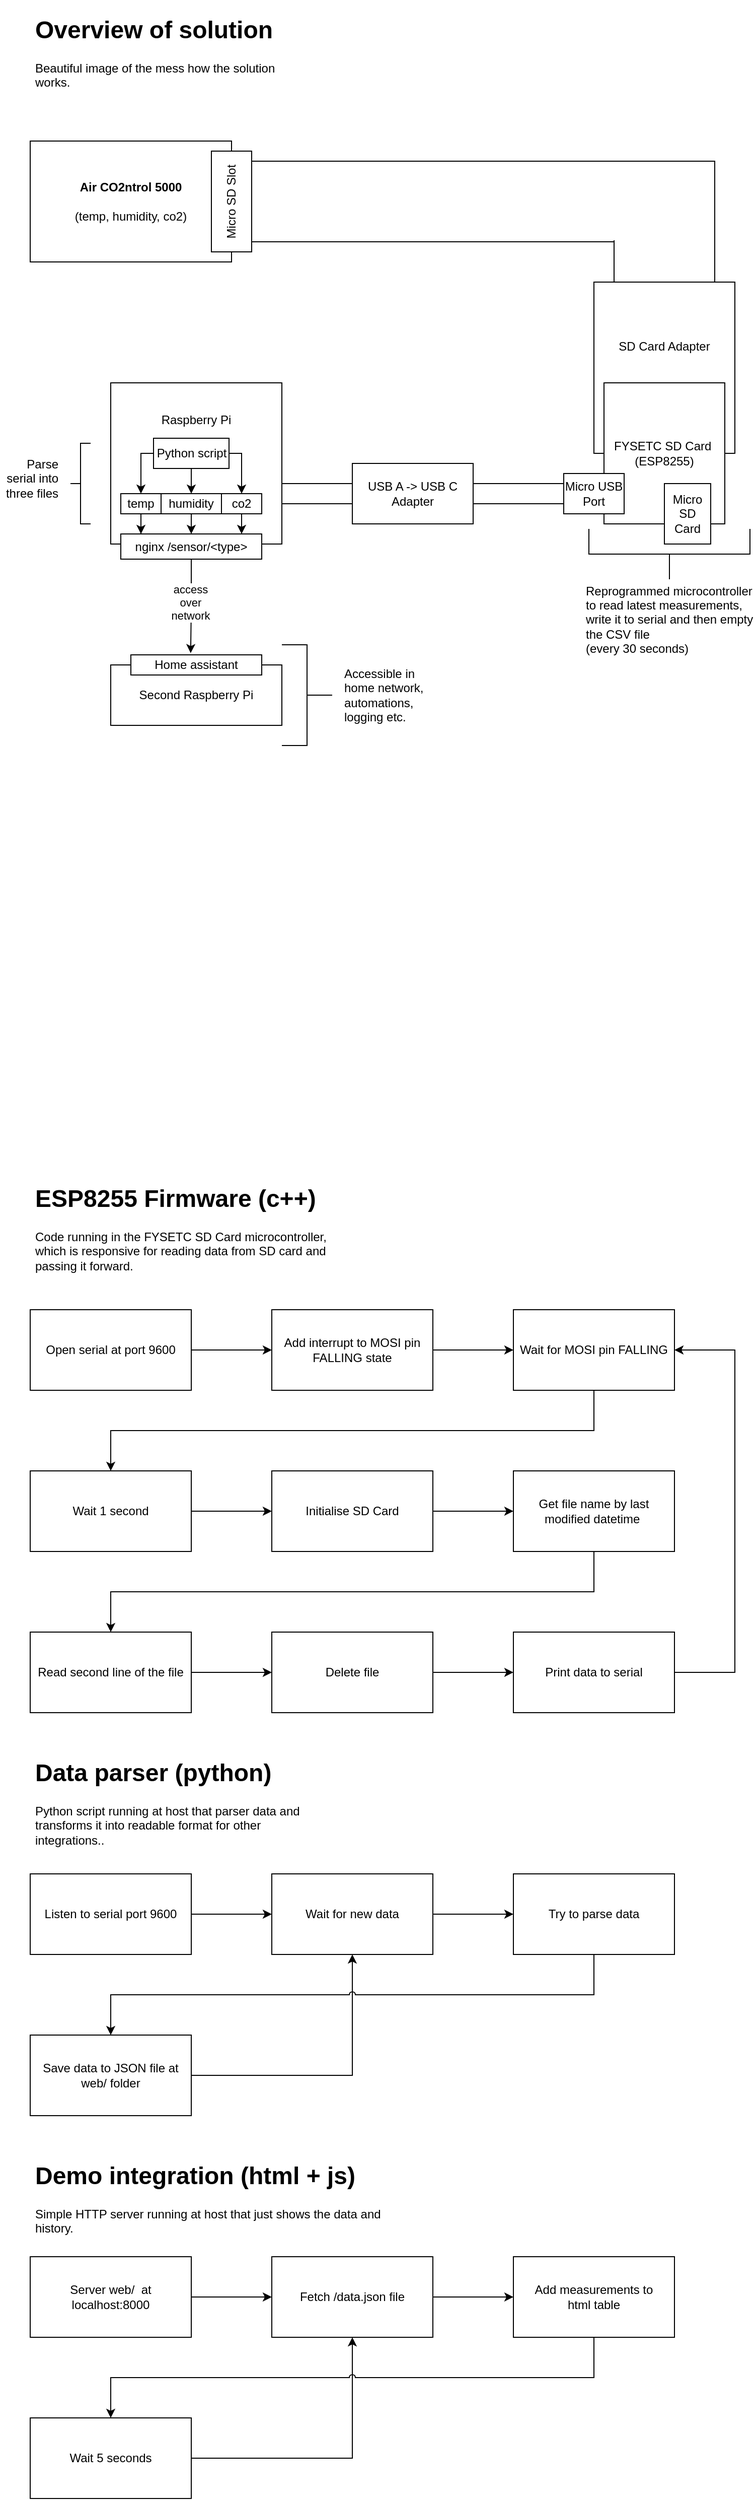 <mxfile version="21.1.2" type="device" pages="2">
  <diagram name="Overview" id="fZxvlP8URf7Da7e91xO-">
    <mxGraphModel dx="1143" dy="729" grid="1" gridSize="10" guides="1" tooltips="1" connect="1" arrows="1" fold="1" page="1" pageScale="1" pageWidth="827" pageHeight="1169" math="0" shadow="0">
      <root>
        <mxCell id="0" />
        <mxCell id="1" parent="0" />
        <mxCell id="xjVbjWH6JzId5MujHkEE-3" value="&lt;b&gt;Air CO2ntrol 5000&lt;/b&gt;&lt;br&gt;&lt;br&gt;(temp, humidity, co2)" style="rounded=0;whiteSpace=wrap;html=1;" parent="1" vertex="1">
          <mxGeometry x="80" y="160" width="200" height="120" as="geometry" />
        </mxCell>
        <mxCell id="xjVbjWH6JzId5MujHkEE-5" value="&lt;font&gt;Micro SD Slot&lt;/font&gt;" style="rounded=0;whiteSpace=wrap;html=1;horizontal=0;fontColor=#030303;" parent="1" vertex="1">
          <mxGeometry x="260" y="170" width="40" height="100" as="geometry" />
        </mxCell>
        <mxCell id="xjVbjWH6JzId5MujHkEE-6" value="" style="rounded=0;whiteSpace=wrap;html=1;" parent="1" vertex="1">
          <mxGeometry x="300" y="180" width="460" height="80" as="geometry" />
        </mxCell>
        <mxCell id="xjVbjWH6JzId5MujHkEE-9" value="" style="shape=partialRectangle;whiteSpace=wrap;html=1;bottom=1;right=1;left=1;top=0;fillColor=default;routingCenterX=-0.5;" parent="1" vertex="1">
          <mxGeometry x="660" y="259" width="100" height="100" as="geometry" />
        </mxCell>
        <mxCell id="xjVbjWH6JzId5MujHkEE-10" value="&lt;font&gt;SD Card Adapter&lt;br&gt;&lt;br&gt;&lt;br&gt;&lt;br&gt;&lt;/font&gt;" style="rounded=0;whiteSpace=wrap;html=1;horizontal=1;verticalAlign=middle;fontColor=#030303;" parent="1" vertex="1">
          <mxGeometry x="640" y="300" width="140" height="170" as="geometry" />
        </mxCell>
        <mxCell id="xjVbjWH6JzId5MujHkEE-11" value="FYSETC SD Card&amp;nbsp;&lt;br&gt;(ESP8255)" style="rounded=0;whiteSpace=wrap;html=1;" parent="1" vertex="1">
          <mxGeometry x="650" y="400" width="120" height="140" as="geometry" />
        </mxCell>
        <mxCell id="xjVbjWH6JzId5MujHkEE-12" value="Micro SD Card" style="rounded=0;whiteSpace=wrap;html=1;" parent="1" vertex="1">
          <mxGeometry x="710" y="500" width="46" height="60" as="geometry" />
        </mxCell>
        <mxCell id="xjVbjWH6JzId5MujHkEE-13" value="Micro USB Port" style="rounded=0;whiteSpace=wrap;html=1;" parent="1" vertex="1">
          <mxGeometry x="610" y="490" width="60" height="40" as="geometry" />
        </mxCell>
        <mxCell id="xjVbjWH6JzId5MujHkEE-14" value="" style="rounded=0;whiteSpace=wrap;html=1;" parent="1" vertex="1">
          <mxGeometry x="520" y="500" width="90" height="20" as="geometry" />
        </mxCell>
        <mxCell id="xjVbjWH6JzId5MujHkEE-15" value="USB A -&amp;gt; USB C Adapter" style="rounded=0;whiteSpace=wrap;html=1;" parent="1" vertex="1">
          <mxGeometry x="400" y="480" width="120" height="60" as="geometry" />
        </mxCell>
        <mxCell id="xjVbjWH6JzId5MujHkEE-17" value="" style="rounded=0;whiteSpace=wrap;html=1;" parent="1" vertex="1">
          <mxGeometry x="320" y="500" width="80" height="20" as="geometry" />
        </mxCell>
        <mxCell id="xjVbjWH6JzId5MujHkEE-18" value="Raspberry Pi&lt;br&gt;&lt;br&gt;&lt;br&gt;&lt;br&gt;&lt;br&gt;&lt;br&gt;&lt;br&gt;" style="rounded=0;whiteSpace=wrap;html=1;" parent="1" vertex="1">
          <mxGeometry x="160" y="400" width="170" height="160" as="geometry" />
        </mxCell>
        <mxCell id="xjVbjWH6JzId5MujHkEE-28" value="&lt;h1&gt;Overview of solution&lt;/h1&gt;&lt;p&gt;Beautiful image of the mess how the solution works.&lt;/p&gt;" style="text;html=1;strokeColor=none;fillColor=none;spacing=5;spacingTop=-20;whiteSpace=wrap;overflow=hidden;rounded=0;" parent="1" vertex="1">
          <mxGeometry x="80" y="30" width="260" height="120" as="geometry" />
        </mxCell>
        <mxCell id="qcCFeCnxJ1L1Lx12frLp-3" style="edgeStyle=orthogonalEdgeStyle;rounded=0;orthogonalLoop=1;jettySize=auto;html=1;entryX=0;entryY=0.5;entryDx=0;entryDy=0;" parent="1" source="qcCFeCnxJ1L1Lx12frLp-1" target="qcCFeCnxJ1L1Lx12frLp-2" edge="1">
          <mxGeometry relative="1" as="geometry" />
        </mxCell>
        <mxCell id="qcCFeCnxJ1L1Lx12frLp-1" value="Open serial at port 9600" style="rounded=0;whiteSpace=wrap;html=1;" parent="1" vertex="1">
          <mxGeometry x="80" y="1320" width="160" height="80" as="geometry" />
        </mxCell>
        <mxCell id="qcCFeCnxJ1L1Lx12frLp-6" value="" style="edgeStyle=orthogonalEdgeStyle;rounded=0;orthogonalLoop=1;jettySize=auto;html=1;" parent="1" source="qcCFeCnxJ1L1Lx12frLp-2" target="qcCFeCnxJ1L1Lx12frLp-5" edge="1">
          <mxGeometry relative="1" as="geometry" />
        </mxCell>
        <mxCell id="qcCFeCnxJ1L1Lx12frLp-2" value="Add interrupt to MOSI pin FALLING state" style="rounded=0;whiteSpace=wrap;html=1;" parent="1" vertex="1">
          <mxGeometry x="320" y="1320" width="160" height="80" as="geometry" />
        </mxCell>
        <mxCell id="qcCFeCnxJ1L1Lx12frLp-8" style="edgeStyle=orthogonalEdgeStyle;rounded=0;orthogonalLoop=1;jettySize=auto;html=1;" parent="1" source="qcCFeCnxJ1L1Lx12frLp-5" target="qcCFeCnxJ1L1Lx12frLp-7" edge="1">
          <mxGeometry relative="1" as="geometry">
            <Array as="points">
              <mxPoint x="640" y="1440" />
              <mxPoint x="160" y="1440" />
            </Array>
          </mxGeometry>
        </mxCell>
        <mxCell id="qcCFeCnxJ1L1Lx12frLp-5" value="Wait for MOSI pin FALLING" style="rounded=0;whiteSpace=wrap;html=1;" parent="1" vertex="1">
          <mxGeometry x="560" y="1320" width="160" height="80" as="geometry" />
        </mxCell>
        <mxCell id="qcCFeCnxJ1L1Lx12frLp-14" value="" style="edgeStyle=orthogonalEdgeStyle;rounded=0;orthogonalLoop=1;jettySize=auto;html=1;" parent="1" source="qcCFeCnxJ1L1Lx12frLp-7" target="qcCFeCnxJ1L1Lx12frLp-9" edge="1">
          <mxGeometry relative="1" as="geometry" />
        </mxCell>
        <mxCell id="qcCFeCnxJ1L1Lx12frLp-7" value="Wait 1 second" style="rounded=0;whiteSpace=wrap;html=1;" parent="1" vertex="1">
          <mxGeometry x="80" y="1480" width="160" height="80" as="geometry" />
        </mxCell>
        <mxCell id="qcCFeCnxJ1L1Lx12frLp-15" value="" style="edgeStyle=orthogonalEdgeStyle;rounded=0;orthogonalLoop=1;jettySize=auto;html=1;" parent="1" source="qcCFeCnxJ1L1Lx12frLp-9" target="qcCFeCnxJ1L1Lx12frLp-10" edge="1">
          <mxGeometry relative="1" as="geometry" />
        </mxCell>
        <mxCell id="qcCFeCnxJ1L1Lx12frLp-9" value="Initialise SD Card" style="rounded=0;whiteSpace=wrap;html=1;" parent="1" vertex="1">
          <mxGeometry x="320" y="1480" width="160" height="80" as="geometry" />
        </mxCell>
        <mxCell id="qcCFeCnxJ1L1Lx12frLp-16" style="edgeStyle=orthogonalEdgeStyle;rounded=0;orthogonalLoop=1;jettySize=auto;html=1;entryX=0.5;entryY=0;entryDx=0;entryDy=0;" parent="1" source="qcCFeCnxJ1L1Lx12frLp-10" target="qcCFeCnxJ1L1Lx12frLp-11" edge="1">
          <mxGeometry relative="1" as="geometry">
            <Array as="points">
              <mxPoint x="640" y="1600" />
              <mxPoint x="160" y="1600" />
            </Array>
          </mxGeometry>
        </mxCell>
        <mxCell id="qcCFeCnxJ1L1Lx12frLp-10" value="Get file name by last modified datetime&amp;nbsp;" style="rounded=0;whiteSpace=wrap;html=1;" parent="1" vertex="1">
          <mxGeometry x="560" y="1480" width="160" height="80" as="geometry" />
        </mxCell>
        <mxCell id="qcCFeCnxJ1L1Lx12frLp-17" value="" style="edgeStyle=orthogonalEdgeStyle;rounded=0;orthogonalLoop=1;jettySize=auto;html=1;" parent="1" source="qcCFeCnxJ1L1Lx12frLp-11" target="qcCFeCnxJ1L1Lx12frLp-12" edge="1">
          <mxGeometry relative="1" as="geometry" />
        </mxCell>
        <mxCell id="qcCFeCnxJ1L1Lx12frLp-11" value="Read second line of the file" style="rounded=0;whiteSpace=wrap;html=1;" parent="1" vertex="1">
          <mxGeometry x="80" y="1640" width="160" height="80" as="geometry" />
        </mxCell>
        <mxCell id="qcCFeCnxJ1L1Lx12frLp-18" value="" style="edgeStyle=orthogonalEdgeStyle;rounded=0;orthogonalLoop=1;jettySize=auto;html=1;" parent="1" source="qcCFeCnxJ1L1Lx12frLp-12" target="qcCFeCnxJ1L1Lx12frLp-13" edge="1">
          <mxGeometry relative="1" as="geometry" />
        </mxCell>
        <mxCell id="qcCFeCnxJ1L1Lx12frLp-12" value="Delete file" style="rounded=0;whiteSpace=wrap;html=1;" parent="1" vertex="1">
          <mxGeometry x="320" y="1640" width="160" height="80" as="geometry" />
        </mxCell>
        <mxCell id="qcCFeCnxJ1L1Lx12frLp-19" style="edgeStyle=orthogonalEdgeStyle;rounded=0;orthogonalLoop=1;jettySize=auto;html=1;entryX=1;entryY=0.5;entryDx=0;entryDy=0;" parent="1" source="qcCFeCnxJ1L1Lx12frLp-13" target="qcCFeCnxJ1L1Lx12frLp-5" edge="1">
          <mxGeometry relative="1" as="geometry">
            <Array as="points">
              <mxPoint x="780" y="1680" />
              <mxPoint x="780" y="1360" />
            </Array>
          </mxGeometry>
        </mxCell>
        <mxCell id="qcCFeCnxJ1L1Lx12frLp-13" value="Print data to serial" style="rounded=0;whiteSpace=wrap;html=1;" parent="1" vertex="1">
          <mxGeometry x="560" y="1640" width="160" height="80" as="geometry" />
        </mxCell>
        <mxCell id="qcCFeCnxJ1L1Lx12frLp-20" value="&lt;h1&gt;ESP8255 Firmware (c++)&lt;/h1&gt;&lt;p&gt;Code running in the FYSETC SD Card microcontroller, which is responsive for reading data from SD card and passing it forward.&lt;/p&gt;" style="text;html=1;strokeColor=none;fillColor=none;spacing=5;spacingTop=-20;whiteSpace=wrap;overflow=hidden;rounded=0;" parent="1" vertex="1">
          <mxGeometry x="80" y="1190" width="300" height="120" as="geometry" />
        </mxCell>
        <mxCell id="qcCFeCnxJ1L1Lx12frLp-21" value="&lt;h1&gt;Data parser (python)&lt;/h1&gt;&lt;p&gt;Python script running at host that parser data and transforms it into readable format for other integrations..&lt;/p&gt;" style="text;html=1;strokeColor=none;fillColor=none;spacing=5;spacingTop=-20;whiteSpace=wrap;overflow=hidden;rounded=0;" parent="1" vertex="1">
          <mxGeometry x="80" y="1760" width="290" height="120" as="geometry" />
        </mxCell>
        <mxCell id="qcCFeCnxJ1L1Lx12frLp-25" style="edgeStyle=orthogonalEdgeStyle;rounded=0;orthogonalLoop=1;jettySize=auto;html=1;entryX=0;entryY=0.5;entryDx=0;entryDy=0;" parent="1" source="qcCFeCnxJ1L1Lx12frLp-23" target="qcCFeCnxJ1L1Lx12frLp-24" edge="1">
          <mxGeometry relative="1" as="geometry" />
        </mxCell>
        <mxCell id="qcCFeCnxJ1L1Lx12frLp-23" value="Listen to serial port 9600" style="rounded=0;whiteSpace=wrap;html=1;" parent="1" vertex="1">
          <mxGeometry x="80" y="1880" width="160" height="80" as="geometry" />
        </mxCell>
        <mxCell id="qcCFeCnxJ1L1Lx12frLp-28" style="edgeStyle=orthogonalEdgeStyle;rounded=0;orthogonalLoop=1;jettySize=auto;html=1;" parent="1" source="qcCFeCnxJ1L1Lx12frLp-24" target="qcCFeCnxJ1L1Lx12frLp-27" edge="1">
          <mxGeometry relative="1" as="geometry" />
        </mxCell>
        <mxCell id="qcCFeCnxJ1L1Lx12frLp-24" value="Wait for new data" style="rounded=0;whiteSpace=wrap;html=1;" parent="1" vertex="1">
          <mxGeometry x="320" y="1880" width="160" height="80" as="geometry" />
        </mxCell>
        <mxCell id="qcCFeCnxJ1L1Lx12frLp-27" value="Try to parse data" style="rounded=0;whiteSpace=wrap;html=1;" parent="1" vertex="1">
          <mxGeometry x="560" y="1880" width="160" height="80" as="geometry" />
        </mxCell>
        <mxCell id="qcCFeCnxJ1L1Lx12frLp-31" style="edgeStyle=orthogonalEdgeStyle;rounded=0;orthogonalLoop=1;jettySize=auto;html=1;entryX=0.5;entryY=1;entryDx=0;entryDy=0;jumpStyle=none;" parent="1" source="qcCFeCnxJ1L1Lx12frLp-29" target="qcCFeCnxJ1L1Lx12frLp-24" edge="1">
          <mxGeometry relative="1" as="geometry">
            <Array as="points">
              <mxPoint x="400" y="2080" />
            </Array>
          </mxGeometry>
        </mxCell>
        <mxCell id="qcCFeCnxJ1L1Lx12frLp-29" value="Save data to JSON file at web/ folder" style="rounded=0;whiteSpace=wrap;html=1;" parent="1" vertex="1">
          <mxGeometry x="80" y="2040" width="160" height="80" as="geometry" />
        </mxCell>
        <mxCell id="qcCFeCnxJ1L1Lx12frLp-30" style="edgeStyle=orthogonalEdgeStyle;rounded=0;orthogonalLoop=1;jettySize=auto;html=1;entryX=0.5;entryY=0;entryDx=0;entryDy=0;jumpStyle=arc;" parent="1" source="qcCFeCnxJ1L1Lx12frLp-27" target="qcCFeCnxJ1L1Lx12frLp-29" edge="1">
          <mxGeometry relative="1" as="geometry">
            <Array as="points">
              <mxPoint x="640" y="2000" />
              <mxPoint x="160" y="2000" />
            </Array>
          </mxGeometry>
        </mxCell>
        <mxCell id="qcCFeCnxJ1L1Lx12frLp-33" value="&lt;h1&gt;Demo integration (html + js)&lt;/h1&gt;&lt;p&gt;Simple HTTP server running at host that just shows the data and history.&lt;/p&gt;" style="text;html=1;strokeColor=none;fillColor=none;spacing=5;spacingTop=-20;whiteSpace=wrap;overflow=hidden;rounded=0;" parent="1" vertex="1">
          <mxGeometry x="80" y="2160" width="360" height="100" as="geometry" />
        </mxCell>
        <mxCell id="qcCFeCnxJ1L1Lx12frLp-36" style="edgeStyle=orthogonalEdgeStyle;rounded=0;orthogonalLoop=1;jettySize=auto;html=1;entryX=0;entryY=0.5;entryDx=0;entryDy=0;" parent="1" source="qcCFeCnxJ1L1Lx12frLp-34" target="qcCFeCnxJ1L1Lx12frLp-35" edge="1">
          <mxGeometry relative="1" as="geometry">
            <mxPoint x="310" y="2300" as="targetPoint" />
          </mxGeometry>
        </mxCell>
        <mxCell id="qcCFeCnxJ1L1Lx12frLp-34" value="Server web/&amp;nbsp; at localhost:8000" style="rounded=0;whiteSpace=wrap;html=1;" parent="1" vertex="1">
          <mxGeometry x="80" y="2260" width="160" height="80" as="geometry" />
        </mxCell>
        <mxCell id="qcCFeCnxJ1L1Lx12frLp-38" style="edgeStyle=orthogonalEdgeStyle;rounded=0;orthogonalLoop=1;jettySize=auto;html=1;entryX=0;entryY=0.5;entryDx=0;entryDy=0;" parent="1" source="qcCFeCnxJ1L1Lx12frLp-35" target="qcCFeCnxJ1L1Lx12frLp-37" edge="1">
          <mxGeometry relative="1" as="geometry" />
        </mxCell>
        <mxCell id="qcCFeCnxJ1L1Lx12frLp-35" value="Fetch /data.json file" style="rounded=0;whiteSpace=wrap;html=1;" parent="1" vertex="1">
          <mxGeometry x="320" y="2260" width="160" height="80" as="geometry" />
        </mxCell>
        <mxCell id="qcCFeCnxJ1L1Lx12frLp-37" value="Add measurements to&lt;br&gt;html table" style="rounded=0;whiteSpace=wrap;html=1;" parent="1" vertex="1">
          <mxGeometry x="560" y="2260" width="160" height="80" as="geometry" />
        </mxCell>
        <mxCell id="qcCFeCnxJ1L1Lx12frLp-41" style="edgeStyle=orthogonalEdgeStyle;rounded=0;orthogonalLoop=1;jettySize=auto;html=1;entryX=0.5;entryY=1;entryDx=0;entryDy=0;" parent="1" source="qcCFeCnxJ1L1Lx12frLp-39" target="qcCFeCnxJ1L1Lx12frLp-35" edge="1">
          <mxGeometry relative="1" as="geometry" />
        </mxCell>
        <mxCell id="qcCFeCnxJ1L1Lx12frLp-39" value="Wait 5 seconds" style="rounded=0;whiteSpace=wrap;html=1;" parent="1" vertex="1">
          <mxGeometry x="80" y="2420" width="160" height="80" as="geometry" />
        </mxCell>
        <mxCell id="qcCFeCnxJ1L1Lx12frLp-40" style="edgeStyle=orthogonalEdgeStyle;rounded=0;orthogonalLoop=1;jettySize=auto;html=1;entryX=0.5;entryY=0;entryDx=0;entryDy=0;jumpStyle=arc;" parent="1" source="qcCFeCnxJ1L1Lx12frLp-37" target="qcCFeCnxJ1L1Lx12frLp-39" edge="1">
          <mxGeometry relative="1" as="geometry">
            <mxPoint x="250" y="2410" as="targetPoint" />
            <Array as="points">
              <mxPoint x="640" y="2380" />
              <mxPoint x="160" y="2380" />
            </Array>
          </mxGeometry>
        </mxCell>
        <mxCell id="zUSMiL3VZw2tUGRwjvXk-2" value="Second Raspberry Pi" style="rounded=0;whiteSpace=wrap;html=1;" vertex="1" parent="1">
          <mxGeometry x="160" y="680" width="170" height="60" as="geometry" />
        </mxCell>
        <mxCell id="zUSMiL3VZw2tUGRwjvXk-15" style="edgeStyle=orthogonalEdgeStyle;rounded=0;orthogonalLoop=1;jettySize=auto;html=1;entryX=0.5;entryY=0;entryDx=0;entryDy=0;" edge="1" parent="1" source="zUSMiL3VZw2tUGRwjvXk-3" target="zUSMiL3VZw2tUGRwjvXk-6">
          <mxGeometry relative="1" as="geometry">
            <Array as="points">
              <mxPoint x="290" y="470" />
            </Array>
          </mxGeometry>
        </mxCell>
        <mxCell id="zUSMiL3VZw2tUGRwjvXk-17" style="edgeStyle=orthogonalEdgeStyle;rounded=0;orthogonalLoop=1;jettySize=auto;html=1;entryX=0.5;entryY=0;entryDx=0;entryDy=0;" edge="1" parent="1" source="zUSMiL3VZw2tUGRwjvXk-3" target="zUSMiL3VZw2tUGRwjvXk-4">
          <mxGeometry relative="1" as="geometry">
            <Array as="points">
              <mxPoint x="190" y="470" />
            </Array>
          </mxGeometry>
        </mxCell>
        <mxCell id="zUSMiL3VZw2tUGRwjvXk-21" style="edgeStyle=orthogonalEdgeStyle;rounded=0;orthogonalLoop=1;jettySize=auto;html=1;entryX=0.5;entryY=0;entryDx=0;entryDy=0;" edge="1" parent="1" source="zUSMiL3VZw2tUGRwjvXk-3" target="zUSMiL3VZw2tUGRwjvXk-5">
          <mxGeometry relative="1" as="geometry" />
        </mxCell>
        <mxCell id="zUSMiL3VZw2tUGRwjvXk-3" value="Python script" style="rounded=0;whiteSpace=wrap;html=1;" vertex="1" parent="1">
          <mxGeometry x="202.5" y="455" width="75" height="30" as="geometry" />
        </mxCell>
        <mxCell id="zUSMiL3VZw2tUGRwjvXk-41" style="edgeStyle=orthogonalEdgeStyle;rounded=0;orthogonalLoop=1;jettySize=auto;html=1;entryX=0.143;entryY=0;entryDx=0;entryDy=0;entryPerimeter=0;" edge="1" parent="1" source="zUSMiL3VZw2tUGRwjvXk-4" target="zUSMiL3VZw2tUGRwjvXk-14">
          <mxGeometry relative="1" as="geometry" />
        </mxCell>
        <mxCell id="zUSMiL3VZw2tUGRwjvXk-4" value="temp" style="rounded=0;whiteSpace=wrap;html=1;" vertex="1" parent="1">
          <mxGeometry x="170" y="510" width="40" height="20" as="geometry" />
        </mxCell>
        <mxCell id="zUSMiL3VZw2tUGRwjvXk-12" style="edgeStyle=orthogonalEdgeStyle;rounded=0;orthogonalLoop=1;jettySize=auto;html=1;" edge="1" parent="1" source="zUSMiL3VZw2tUGRwjvXk-5">
          <mxGeometry relative="1" as="geometry">
            <mxPoint x="240" y="550" as="targetPoint" />
          </mxGeometry>
        </mxCell>
        <mxCell id="zUSMiL3VZw2tUGRwjvXk-5" value="humidity" style="rounded=0;whiteSpace=wrap;html=1;" vertex="1" parent="1">
          <mxGeometry x="210" y="510" width="60" height="20" as="geometry" />
        </mxCell>
        <mxCell id="zUSMiL3VZw2tUGRwjvXk-18" style="edgeStyle=orthogonalEdgeStyle;rounded=0;orthogonalLoop=1;jettySize=auto;html=1;entryX=0.863;entryY=-0.034;entryDx=0;entryDy=0;entryPerimeter=0;" edge="1" parent="1" source="zUSMiL3VZw2tUGRwjvXk-6" target="zUSMiL3VZw2tUGRwjvXk-14">
          <mxGeometry relative="1" as="geometry" />
        </mxCell>
        <mxCell id="zUSMiL3VZw2tUGRwjvXk-6" value="co2" style="rounded=0;whiteSpace=wrap;html=1;" vertex="1" parent="1">
          <mxGeometry x="270" y="510" width="40" height="20" as="geometry" />
        </mxCell>
        <mxCell id="zUSMiL3VZw2tUGRwjvXk-10" value="Home assistant" style="rounded=0;whiteSpace=wrap;html=1;" vertex="1" parent="1">
          <mxGeometry x="180" y="670" width="130" height="20" as="geometry" />
        </mxCell>
        <mxCell id="zUSMiL3VZw2tUGRwjvXk-22" style="edgeStyle=orthogonalEdgeStyle;rounded=0;orthogonalLoop=1;jettySize=auto;html=1;entryX=0.457;entryY=-0.086;entryDx=0;entryDy=0;entryPerimeter=0;" edge="1" parent="1" source="zUSMiL3VZw2tUGRwjvXk-14" target="zUSMiL3VZw2tUGRwjvXk-10">
          <mxGeometry relative="1" as="geometry" />
        </mxCell>
        <mxCell id="zUSMiL3VZw2tUGRwjvXk-45" value="access&lt;br&gt;over&lt;br&gt;network" style="edgeLabel;html=1;align=center;verticalAlign=middle;resizable=0;points=[];" vertex="1" connectable="0" parent="zUSMiL3VZw2tUGRwjvXk-22">
          <mxGeometry x="-0.093" y="-1" relative="1" as="geometry">
            <mxPoint as="offset" />
          </mxGeometry>
        </mxCell>
        <mxCell id="zUSMiL3VZw2tUGRwjvXk-14" value="nginx /sensor/&amp;lt;type&amp;gt;" style="rounded=0;whiteSpace=wrap;html=1;" vertex="1" parent="1">
          <mxGeometry x="170" y="550" width="140" height="25" as="geometry" />
        </mxCell>
        <mxCell id="zUSMiL3VZw2tUGRwjvXk-35" value="" style="strokeWidth=1;html=1;shape=mxgraph.flowchart.annotation_2;align=left;labelPosition=right;pointerEvents=1;rotation=-180;" vertex="1" parent="1">
          <mxGeometry x="330" y="660" width="50" height="100" as="geometry" />
        </mxCell>
        <mxCell id="zUSMiL3VZw2tUGRwjvXk-36" value="Accessible in home network,&lt;br&gt;automations, logging etc." style="text;html=1;strokeColor=none;fillColor=none;align=left;verticalAlign=middle;whiteSpace=wrap;rounded=0;" vertex="1" parent="1">
          <mxGeometry x="390" y="695" width="90" height="30" as="geometry" />
        </mxCell>
        <mxCell id="zUSMiL3VZw2tUGRwjvXk-39" value="" style="strokeWidth=1;html=1;shape=mxgraph.flowchart.annotation_2;align=left;labelPosition=right;pointerEvents=1;rotation=0;" vertex="1" parent="1">
          <mxGeometry x="120" y="460" width="20" height="80" as="geometry" />
        </mxCell>
        <mxCell id="zUSMiL3VZw2tUGRwjvXk-40" value="Parse serial into three files" style="text;html=1;strokeColor=none;fillColor=none;align=right;verticalAlign=middle;whiteSpace=wrap;rounded=0;" vertex="1" parent="1">
          <mxGeometry x="50" y="480" width="60" height="30" as="geometry" />
        </mxCell>
        <mxCell id="zUSMiL3VZw2tUGRwjvXk-42" value="" style="strokeWidth=1;html=1;shape=mxgraph.flowchart.annotation_2;align=left;labelPosition=right;pointerEvents=1;rotation=-90;" vertex="1" parent="1">
          <mxGeometry x="690" y="490" width="50" height="160" as="geometry" />
        </mxCell>
        <mxCell id="zUSMiL3VZw2tUGRwjvXk-43" value="Reprogrammed microcontroller to read latest measurements, write it to serial and then empty the CSV file&lt;br&gt;(every 30 seconds)" style="text;html=1;strokeColor=none;fillColor=none;align=left;verticalAlign=middle;whiteSpace=wrap;rounded=0;" vertex="1" parent="1">
          <mxGeometry x="630" y="620" width="170" height="30" as="geometry" />
        </mxCell>
      </root>
    </mxGraphModel>
  </diagram>
  <diagram id="JAzhZsy2MUZGcYZ5Rvtm" name="BPMN">
    <mxGraphModel dx="1251" dy="908" grid="1" gridSize="10" guides="1" tooltips="1" connect="1" arrows="1" fold="1" page="1" pageScale="1" pageWidth="827" pageHeight="1169" math="0" shadow="0">
      <root>
        <mxCell id="0" />
        <mxCell id="1" parent="0" />
      </root>
    </mxGraphModel>
  </diagram>
</mxfile>
